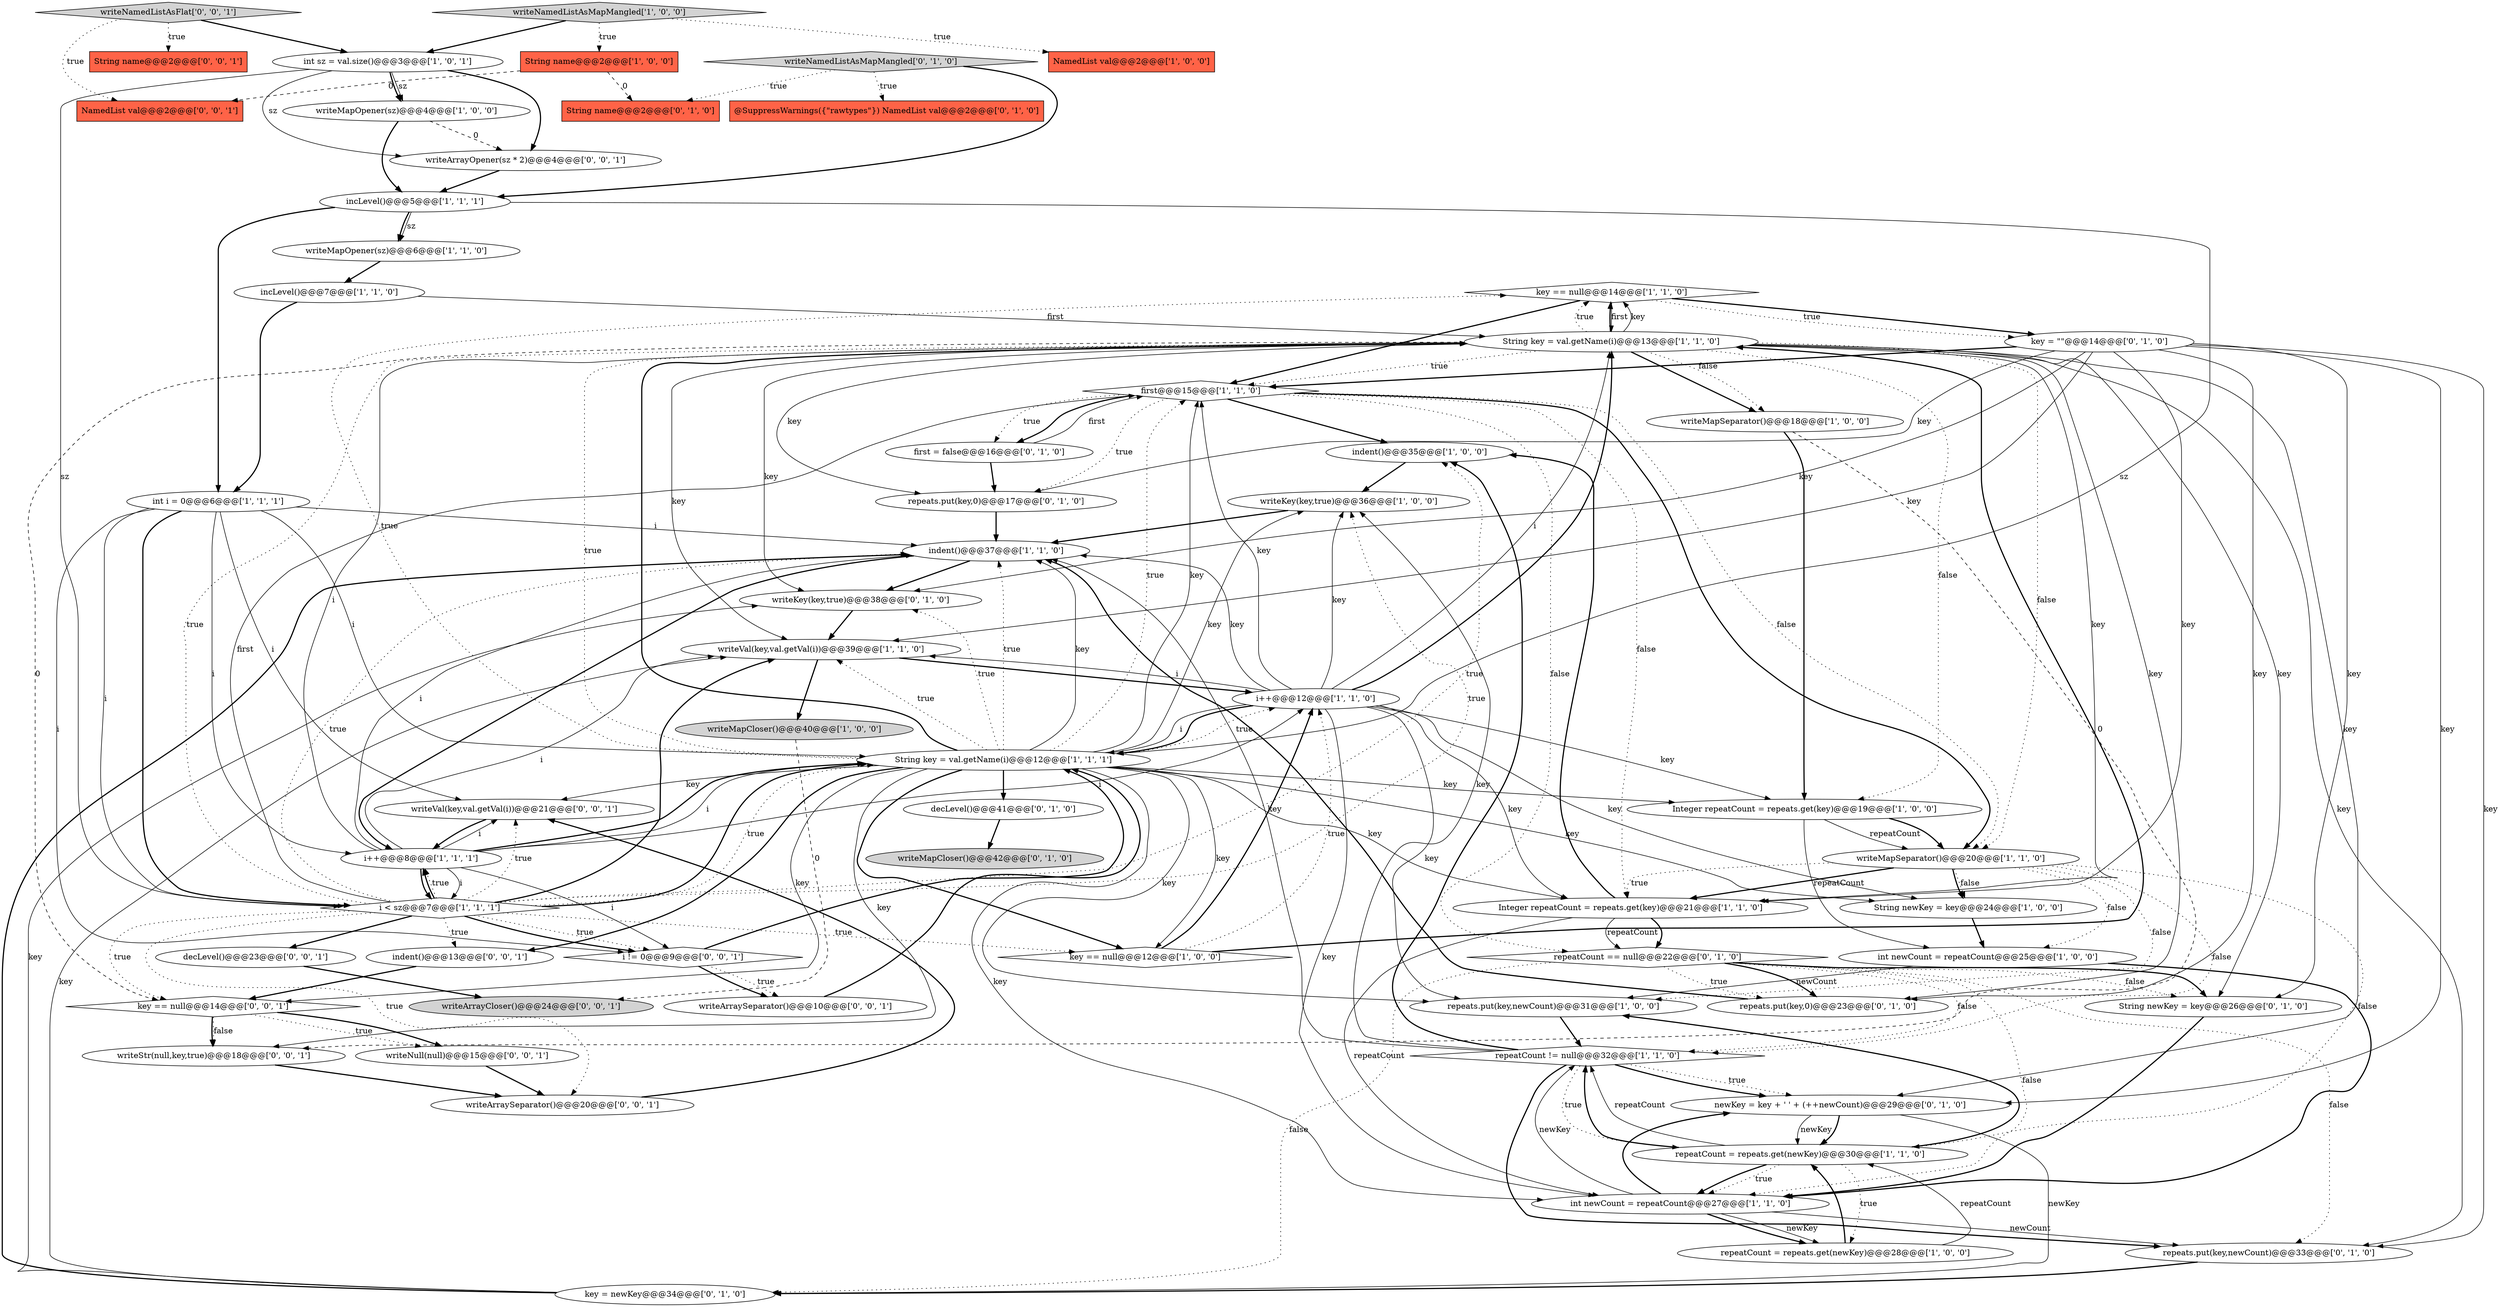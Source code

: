 digraph {
24 [style = filled, label = "key == null@@@14@@@['1', '1', '0']", fillcolor = white, shape = diamond image = "AAA0AAABBB1BBB"];
48 [style = filled, label = "writeNull(null)@@@15@@@['0', '0', '1']", fillcolor = white, shape = ellipse image = "AAA0AAABBB3BBB"];
14 [style = filled, label = "indent()@@@35@@@['1', '0', '0']", fillcolor = white, shape = ellipse image = "AAA0AAABBB1BBB"];
7 [style = filled, label = "int newCount = repeatCount@@@25@@@['1', '0', '0']", fillcolor = white, shape = ellipse image = "AAA0AAABBB1BBB"];
29 [style = filled, label = "writeMapSeparator()@@@20@@@['1', '1', '0']", fillcolor = white, shape = ellipse image = "AAA0AAABBB1BBB"];
57 [style = filled, label = "writeNamedListAsFlat['0', '0', '1']", fillcolor = lightgray, shape = diamond image = "AAA0AAABBB3BBB"];
47 [style = filled, label = "writeKey(key,true)@@@38@@@['0', '1', '0']", fillcolor = white, shape = ellipse image = "AAA0AAABBB2BBB"];
20 [style = filled, label = "String newKey = key@@@24@@@['1', '0', '0']", fillcolor = white, shape = ellipse image = "AAA0AAABBB1BBB"];
19 [style = filled, label = "i++@@@12@@@['1', '1', '0']", fillcolor = white, shape = ellipse image = "AAA0AAABBB1BBB"];
36 [style = filled, label = "String name@@@2@@@['0', '1', '0']", fillcolor = tomato, shape = box image = "AAA1AAABBB2BBB"];
15 [style = filled, label = "writeNamedListAsMapMangled['1', '0', '0']", fillcolor = lightgray, shape = diamond image = "AAA0AAABBB1BBB"];
9 [style = filled, label = "repeatCount = repeats.get(newKey)@@@30@@@['1', '1', '0']", fillcolor = white, shape = ellipse image = "AAA0AAABBB1BBB"];
49 [style = filled, label = "writeStr(null,key,true)@@@18@@@['0', '0', '1']", fillcolor = white, shape = ellipse image = "AAA0AAABBB3BBB"];
38 [style = filled, label = "String newKey = key@@@26@@@['0', '1', '0']", fillcolor = white, shape = ellipse image = "AAA0AAABBB2BBB"];
50 [style = filled, label = "i != 0@@@9@@@['0', '0', '1']", fillcolor = white, shape = diamond image = "AAA0AAABBB3BBB"];
41 [style = filled, label = "first = false@@@16@@@['0', '1', '0']", fillcolor = white, shape = ellipse image = "AAA0AAABBB2BBB"];
28 [style = filled, label = "writeMapOpener(sz)@@@6@@@['1', '1', '0']", fillcolor = white, shape = ellipse image = "AAA0AAABBB1BBB"];
45 [style = filled, label = "repeatCount == null@@@22@@@['0', '1', '0']", fillcolor = white, shape = diamond image = "AAA0AAABBB2BBB"];
13 [style = filled, label = "Integer repeatCount = repeats.get(key)@@@19@@@['1', '0', '0']", fillcolor = white, shape = ellipse image = "AAA0AAABBB1BBB"];
11 [style = filled, label = "int i = 0@@@6@@@['1', '1', '1']", fillcolor = white, shape = ellipse image = "AAA0AAABBB1BBB"];
6 [style = filled, label = "NamedList val@@@2@@@['1', '0', '0']", fillcolor = tomato, shape = box image = "AAA0AAABBB1BBB"];
46 [style = filled, label = "repeats.put(key,newCount)@@@33@@@['0', '1', '0']", fillcolor = white, shape = ellipse image = "AAA0AAABBB2BBB"];
22 [style = filled, label = "String name@@@2@@@['1', '0', '0']", fillcolor = tomato, shape = box image = "AAA1AAABBB1BBB"];
21 [style = filled, label = "writeMapCloser()@@@40@@@['1', '0', '0']", fillcolor = lightgray, shape = ellipse image = "AAA0AAABBB1BBB"];
8 [style = filled, label = "repeatCount = repeats.get(newKey)@@@28@@@['1', '0', '0']", fillcolor = white, shape = ellipse image = "AAA0AAABBB1BBB"];
0 [style = filled, label = "i++@@@8@@@['1', '1', '1']", fillcolor = white, shape = ellipse image = "AAA0AAABBB1BBB"];
53 [style = filled, label = "writeArraySeparator()@@@10@@@['0', '0', '1']", fillcolor = white, shape = ellipse image = "AAA0AAABBB3BBB"];
10 [style = filled, label = "int sz = val.size()@@@3@@@['1', '0', '1']", fillcolor = white, shape = ellipse image = "AAA0AAABBB1BBB"];
3 [style = filled, label = "repeats.put(key,newCount)@@@31@@@['1', '0', '0']", fillcolor = white, shape = ellipse image = "AAA0AAABBB1BBB"];
55 [style = filled, label = "writeArrayOpener(sz * 2)@@@4@@@['0', '0', '1']", fillcolor = white, shape = ellipse image = "AAA0AAABBB3BBB"];
44 [style = filled, label = "repeats.put(key,0)@@@23@@@['0', '1', '0']", fillcolor = white, shape = ellipse image = "AAA0AAABBB2BBB"];
61 [style = filled, label = "writeArraySeparator()@@@20@@@['0', '0', '1']", fillcolor = white, shape = ellipse image = "AAA0AAABBB3BBB"];
34 [style = filled, label = "@SuppressWarnings({\"rawtypes\"}) NamedList val@@@2@@@['0', '1', '0']", fillcolor = tomato, shape = box image = "AAA0AAABBB2BBB"];
12 [style = filled, label = "Integer repeatCount = repeats.get(key)@@@21@@@['1', '1', '0']", fillcolor = white, shape = ellipse image = "AAA0AAABBB1BBB"];
39 [style = filled, label = "key = newKey@@@34@@@['0', '1', '0']", fillcolor = white, shape = ellipse image = "AAA0AAABBB2BBB"];
27 [style = filled, label = "i < sz@@@7@@@['1', '1', '1']", fillcolor = white, shape = diamond image = "AAA0AAABBB1BBB"];
1 [style = filled, label = "String key = val.getName(i)@@@13@@@['1', '1', '0']", fillcolor = white, shape = ellipse image = "AAA0AAABBB1BBB"];
52 [style = filled, label = "writeArrayCloser()@@@24@@@['0', '0', '1']", fillcolor = lightgray, shape = ellipse image = "AAA0AAABBB3BBB"];
54 [style = filled, label = "String name@@@2@@@['0', '0', '1']", fillcolor = tomato, shape = box image = "AAA0AAABBB3BBB"];
32 [style = filled, label = "writeVal(key,val.getVal(i))@@@39@@@['1', '1', '0']", fillcolor = white, shape = ellipse image = "AAA0AAABBB1BBB"];
37 [style = filled, label = "key = \"\"@@@14@@@['0', '1', '0']", fillcolor = white, shape = ellipse image = "AAA0AAABBB2BBB"];
40 [style = filled, label = "writeNamedListAsMapMangled['0', '1', '0']", fillcolor = lightgray, shape = diamond image = "AAA0AAABBB2BBB"];
42 [style = filled, label = "repeats.put(key,0)@@@17@@@['0', '1', '0']", fillcolor = white, shape = ellipse image = "AAA0AAABBB2BBB"];
43 [style = filled, label = "newKey = key + ' ' + (++newCount)@@@29@@@['0', '1', '0']", fillcolor = white, shape = ellipse image = "AAA0AAABBB2BBB"];
33 [style = filled, label = "writeMapCloser()@@@42@@@['0', '1', '0']", fillcolor = lightgray, shape = ellipse image = "AAA0AAABBB2BBB"];
23 [style = filled, label = "incLevel()@@@7@@@['1', '1', '0']", fillcolor = white, shape = ellipse image = "AAA0AAABBB1BBB"];
60 [style = filled, label = "NamedList val@@@2@@@['0', '0', '1']", fillcolor = tomato, shape = box image = "AAA0AAABBB3BBB"];
25 [style = filled, label = "writeKey(key,true)@@@36@@@['1', '0', '0']", fillcolor = white, shape = ellipse image = "AAA0AAABBB1BBB"];
58 [style = filled, label = "key == null@@@14@@@['0', '0', '1']", fillcolor = white, shape = diamond image = "AAA0AAABBB3BBB"];
2 [style = filled, label = "writeMapSeparator()@@@18@@@['1', '0', '0']", fillcolor = white, shape = ellipse image = "AAA0AAABBB1BBB"];
30 [style = filled, label = "first@@@15@@@['1', '1', '0']", fillcolor = white, shape = diamond image = "AAA0AAABBB1BBB"];
18 [style = filled, label = "repeatCount != null@@@32@@@['1', '1', '0']", fillcolor = white, shape = diamond image = "AAA0AAABBB1BBB"];
51 [style = filled, label = "decLevel()@@@23@@@['0', '0', '1']", fillcolor = white, shape = ellipse image = "AAA0AAABBB3BBB"];
5 [style = filled, label = "int newCount = repeatCount@@@27@@@['1', '1', '0']", fillcolor = white, shape = ellipse image = "AAA0AAABBB1BBB"];
4 [style = filled, label = "key == null@@@12@@@['1', '0', '0']", fillcolor = white, shape = diamond image = "AAA0AAABBB1BBB"];
35 [style = filled, label = "decLevel()@@@41@@@['0', '1', '0']", fillcolor = white, shape = ellipse image = "AAA0AAABBB2BBB"];
56 [style = filled, label = "indent()@@@13@@@['0', '0', '1']", fillcolor = white, shape = ellipse image = "AAA0AAABBB3BBB"];
59 [style = filled, label = "writeVal(key,val.getVal(i))@@@21@@@['0', '0', '1']", fillcolor = white, shape = ellipse image = "AAA0AAABBB3BBB"];
31 [style = filled, label = "incLevel()@@@5@@@['1', '1', '1']", fillcolor = white, shape = ellipse image = "AAA0AAABBB1BBB"];
26 [style = filled, label = "writeMapOpener(sz)@@@4@@@['1', '0', '0']", fillcolor = white, shape = ellipse image = "AAA0AAABBB1BBB"];
17 [style = filled, label = "String key = val.getName(i)@@@12@@@['1', '1', '1']", fillcolor = white, shape = ellipse image = "AAA0AAABBB1BBB"];
16 [style = filled, label = "indent()@@@37@@@['1', '1', '0']", fillcolor = white, shape = ellipse image = "AAA0AAABBB1BBB"];
22->36 [style = dashed, label="0"];
27->14 [style = dotted, label="true"];
17->30 [style = solid, label="key"];
16->0 [style = bold, label=""];
27->32 [style = bold, label=""];
14->25 [style = bold, label=""];
15->10 [style = bold, label=""];
17->25 [style = solid, label="key"];
12->45 [style = bold, label=""];
27->1 [style = dotted, label="true"];
26->55 [style = dashed, label="0"];
37->44 [style = solid, label="key"];
21->52 [style = dashed, label="0"];
17->1 [style = dotted, label="true"];
11->17 [style = solid, label="i"];
19->17 [style = solid, label="i"];
22->60 [style = dashed, label="0"];
23->1 [style = solid, label="first"];
1->32 [style = solid, label="key"];
43->39 [style = solid, label="newKey"];
37->38 [style = solid, label="key"];
48->61 [style = bold, label=""];
61->59 [style = bold, label=""];
40->36 [style = dotted, label="true"];
30->29 [style = bold, label=""];
11->16 [style = solid, label="i"];
24->30 [style = bold, label=""];
3->18 [style = bold, label=""];
19->1 [style = bold, label=""];
19->16 [style = solid, label="key"];
45->38 [style = bold, label=""];
27->17 [style = bold, label=""];
2->49 [style = dashed, label="0"];
9->5 [style = bold, label=""];
30->14 [style = bold, label=""];
1->38 [style = solid, label="key"];
18->46 [style = bold, label=""];
27->51 [style = bold, label=""];
40->31 [style = bold, label=""];
55->31 [style = bold, label=""];
11->0 [style = solid, label="i"];
17->5 [style = solid, label="key"];
1->13 [style = dotted, label="false"];
1->46 [style = solid, label="key"];
1->29 [style = dotted, label="false"];
41->42 [style = bold, label=""];
17->35 [style = bold, label=""];
30->41 [style = dotted, label="true"];
1->58 [style = dashed, label="0"];
12->5 [style = solid, label="repeatCount"];
30->41 [style = bold, label=""];
27->25 [style = dotted, label="true"];
27->0 [style = bold, label=""];
57->54 [style = dotted, label="true"];
39->47 [style = solid, label="key"];
0->17 [style = bold, label=""];
27->61 [style = dotted, label="true"];
4->19 [style = bold, label=""];
0->27 [style = solid, label="i"];
37->47 [style = solid, label="key"];
30->29 [style = dotted, label="false"];
10->26 [style = bold, label=""];
17->20 [style = solid, label="key"];
45->44 [style = dotted, label="true"];
46->39 [style = bold, label=""];
19->30 [style = solid, label="key"];
58->48 [style = dotted, label="true"];
43->9 [style = solid, label="newKey"];
19->32 [style = solid, label="i"];
10->55 [style = solid, label="sz"];
31->11 [style = bold, label=""];
1->30 [style = dotted, label="true"];
9->8 [style = dotted, label="true"];
17->16 [style = dotted, label="true"];
24->1 [style = solid, label="first"];
56->58 [style = bold, label=""];
0->17 [style = solid, label="i"];
29->20 [style = bold, label=""];
7->5 [style = bold, label=""];
27->58 [style = dotted, label="true"];
44->16 [style = bold, label=""];
7->3 [style = solid, label="newCount"];
1->47 [style = solid, label="key"];
12->14 [style = bold, label=""];
0->50 [style = solid, label="i"];
17->3 [style = solid, label="key"];
5->18 [style = solid, label="newKey"];
45->39 [style = dotted, label="false"];
31->28 [style = bold, label=""];
20->7 [style = bold, label=""];
5->46 [style = solid, label="newCount"];
37->42 [style = solid, label="key"];
19->12 [style = solid, label="key"];
18->16 [style = solid, label="key"];
45->46 [style = dotted, label="false"];
8->9 [style = solid, label="repeatCount"];
37->12 [style = solid, label="key"];
27->30 [style = solid, label="first"];
57->60 [style = dotted, label="true"];
1->44 [style = solid, label="key"];
38->5 [style = bold, label=""];
18->43 [style = dotted, label="true"];
40->34 [style = dotted, label="true"];
30->42 [style = dotted, label="true"];
39->16 [style = bold, label=""];
17->1 [style = bold, label=""];
1->24 [style = solid, label="key"];
0->1 [style = solid, label="i"];
11->59 [style = solid, label="i"];
37->30 [style = bold, label=""];
0->32 [style = solid, label="i"];
50->17 [style = bold, label=""];
39->32 [style = solid, label="key"];
42->16 [style = bold, label=""];
31->17 [style = solid, label="sz"];
19->17 [style = bold, label=""];
32->19 [style = bold, label=""];
51->52 [style = bold, label=""];
49->61 [style = bold, label=""];
58->49 [style = dotted, label="false"];
25->16 [style = bold, label=""];
45->44 [style = bold, label=""];
1->12 [style = solid, label="key"];
43->9 [style = bold, label=""];
58->49 [style = bold, label=""];
27->4 [style = dotted, label="true"];
27->56 [style = dotted, label="true"];
17->47 [style = dotted, label="true"];
10->26 [style = solid, label="sz"];
37->43 [style = solid, label="key"];
17->4 [style = solid, label="key"];
18->25 [style = solid, label="key"];
19->1 [style = solid, label="i"];
19->25 [style = solid, label="key"];
26->31 [style = bold, label=""];
50->53 [style = dotted, label="true"];
47->32 [style = bold, label=""];
9->18 [style = bold, label=""];
58->48 [style = bold, label=""];
0->16 [style = solid, label="i"];
28->23 [style = bold, label=""];
10->27 [style = solid, label="sz"];
18->9 [style = dotted, label="true"];
30->45 [style = dotted, label="false"];
45->18 [style = dotted, label="false"];
17->19 [style = dotted, label="true"];
9->3 [style = bold, label=""];
29->20 [style = dotted, label="false"];
0->59 [style = solid, label="i"];
27->50 [style = dotted, label="true"];
27->59 [style = dotted, label="true"];
4->1 [style = bold, label=""];
1->2 [style = bold, label=""];
13->7 [style = solid, label="repeatCount"];
11->27 [style = solid, label="i"];
27->17 [style = dotted, label="true"];
23->11 [style = bold, label=""];
12->45 [style = solid, label="repeatCount"];
17->4 [style = bold, label=""];
17->24 [style = dotted, label="true"];
4->19 [style = dotted, label="true"];
27->16 [style = dotted, label="true"];
17->12 [style = solid, label="key"];
9->5 [style = dotted, label="true"];
13->29 [style = solid, label="repeatCount"];
5->8 [style = bold, label=""];
19->3 [style = solid, label="key"];
17->49 [style = solid, label="key"];
32->21 [style = bold, label=""];
0->27 [style = bold, label=""];
16->47 [style = bold, label=""];
1->24 [style = dotted, label="true"];
19->13 [style = solid, label="key"];
35->33 [style = bold, label=""];
30->12 [style = dotted, label="false"];
15->22 [style = dotted, label="true"];
1->43 [style = solid, label="key"];
29->12 [style = dotted, label="true"];
5->8 [style = solid, label="newKey"];
17->58 [style = solid, label="key"];
10->55 [style = bold, label=""];
17->32 [style = dotted, label="true"];
29->3 [style = dotted, label="false"];
1->2 [style = dotted, label="false"];
2->13 [style = bold, label=""];
17->59 [style = solid, label="key"];
19->5 [style = solid, label="key"];
37->46 [style = solid, label="key"];
5->43 [style = bold, label=""];
29->7 [style = dotted, label="false"];
29->18 [style = dotted, label="false"];
29->9 [style = dotted, label="false"];
13->29 [style = bold, label=""];
29->12 [style = bold, label=""];
45->5 [style = dotted, label="false"];
19->20 [style = solid, label="key"];
17->30 [style = dotted, label="true"];
18->43 [style = bold, label=""];
27->0 [style = dotted, label="true"];
1->24 [style = bold, label=""];
15->6 [style = dotted, label="true"];
27->50 [style = bold, label=""];
17->13 [style = solid, label="key"];
37->32 [style = solid, label="key"];
24->37 [style = bold, label=""];
53->17 [style = bold, label=""];
8->9 [style = bold, label=""];
24->37 [style = dotted, label="true"];
59->0 [style = bold, label=""];
31->28 [style = solid, label="sz"];
0->19 [style = solid, label="i"];
17->56 [style = bold, label=""];
11->50 [style = solid, label="i"];
1->42 [style = solid, label="key"];
57->10 [style = bold, label=""];
9->18 [style = solid, label="repeatCount"];
18->14 [style = bold, label=""];
50->53 [style = bold, label=""];
45->38 [style = dotted, label="false"];
41->30 [style = solid, label="first"];
11->27 [style = bold, label=""];
17->16 [style = solid, label="key"];
}
